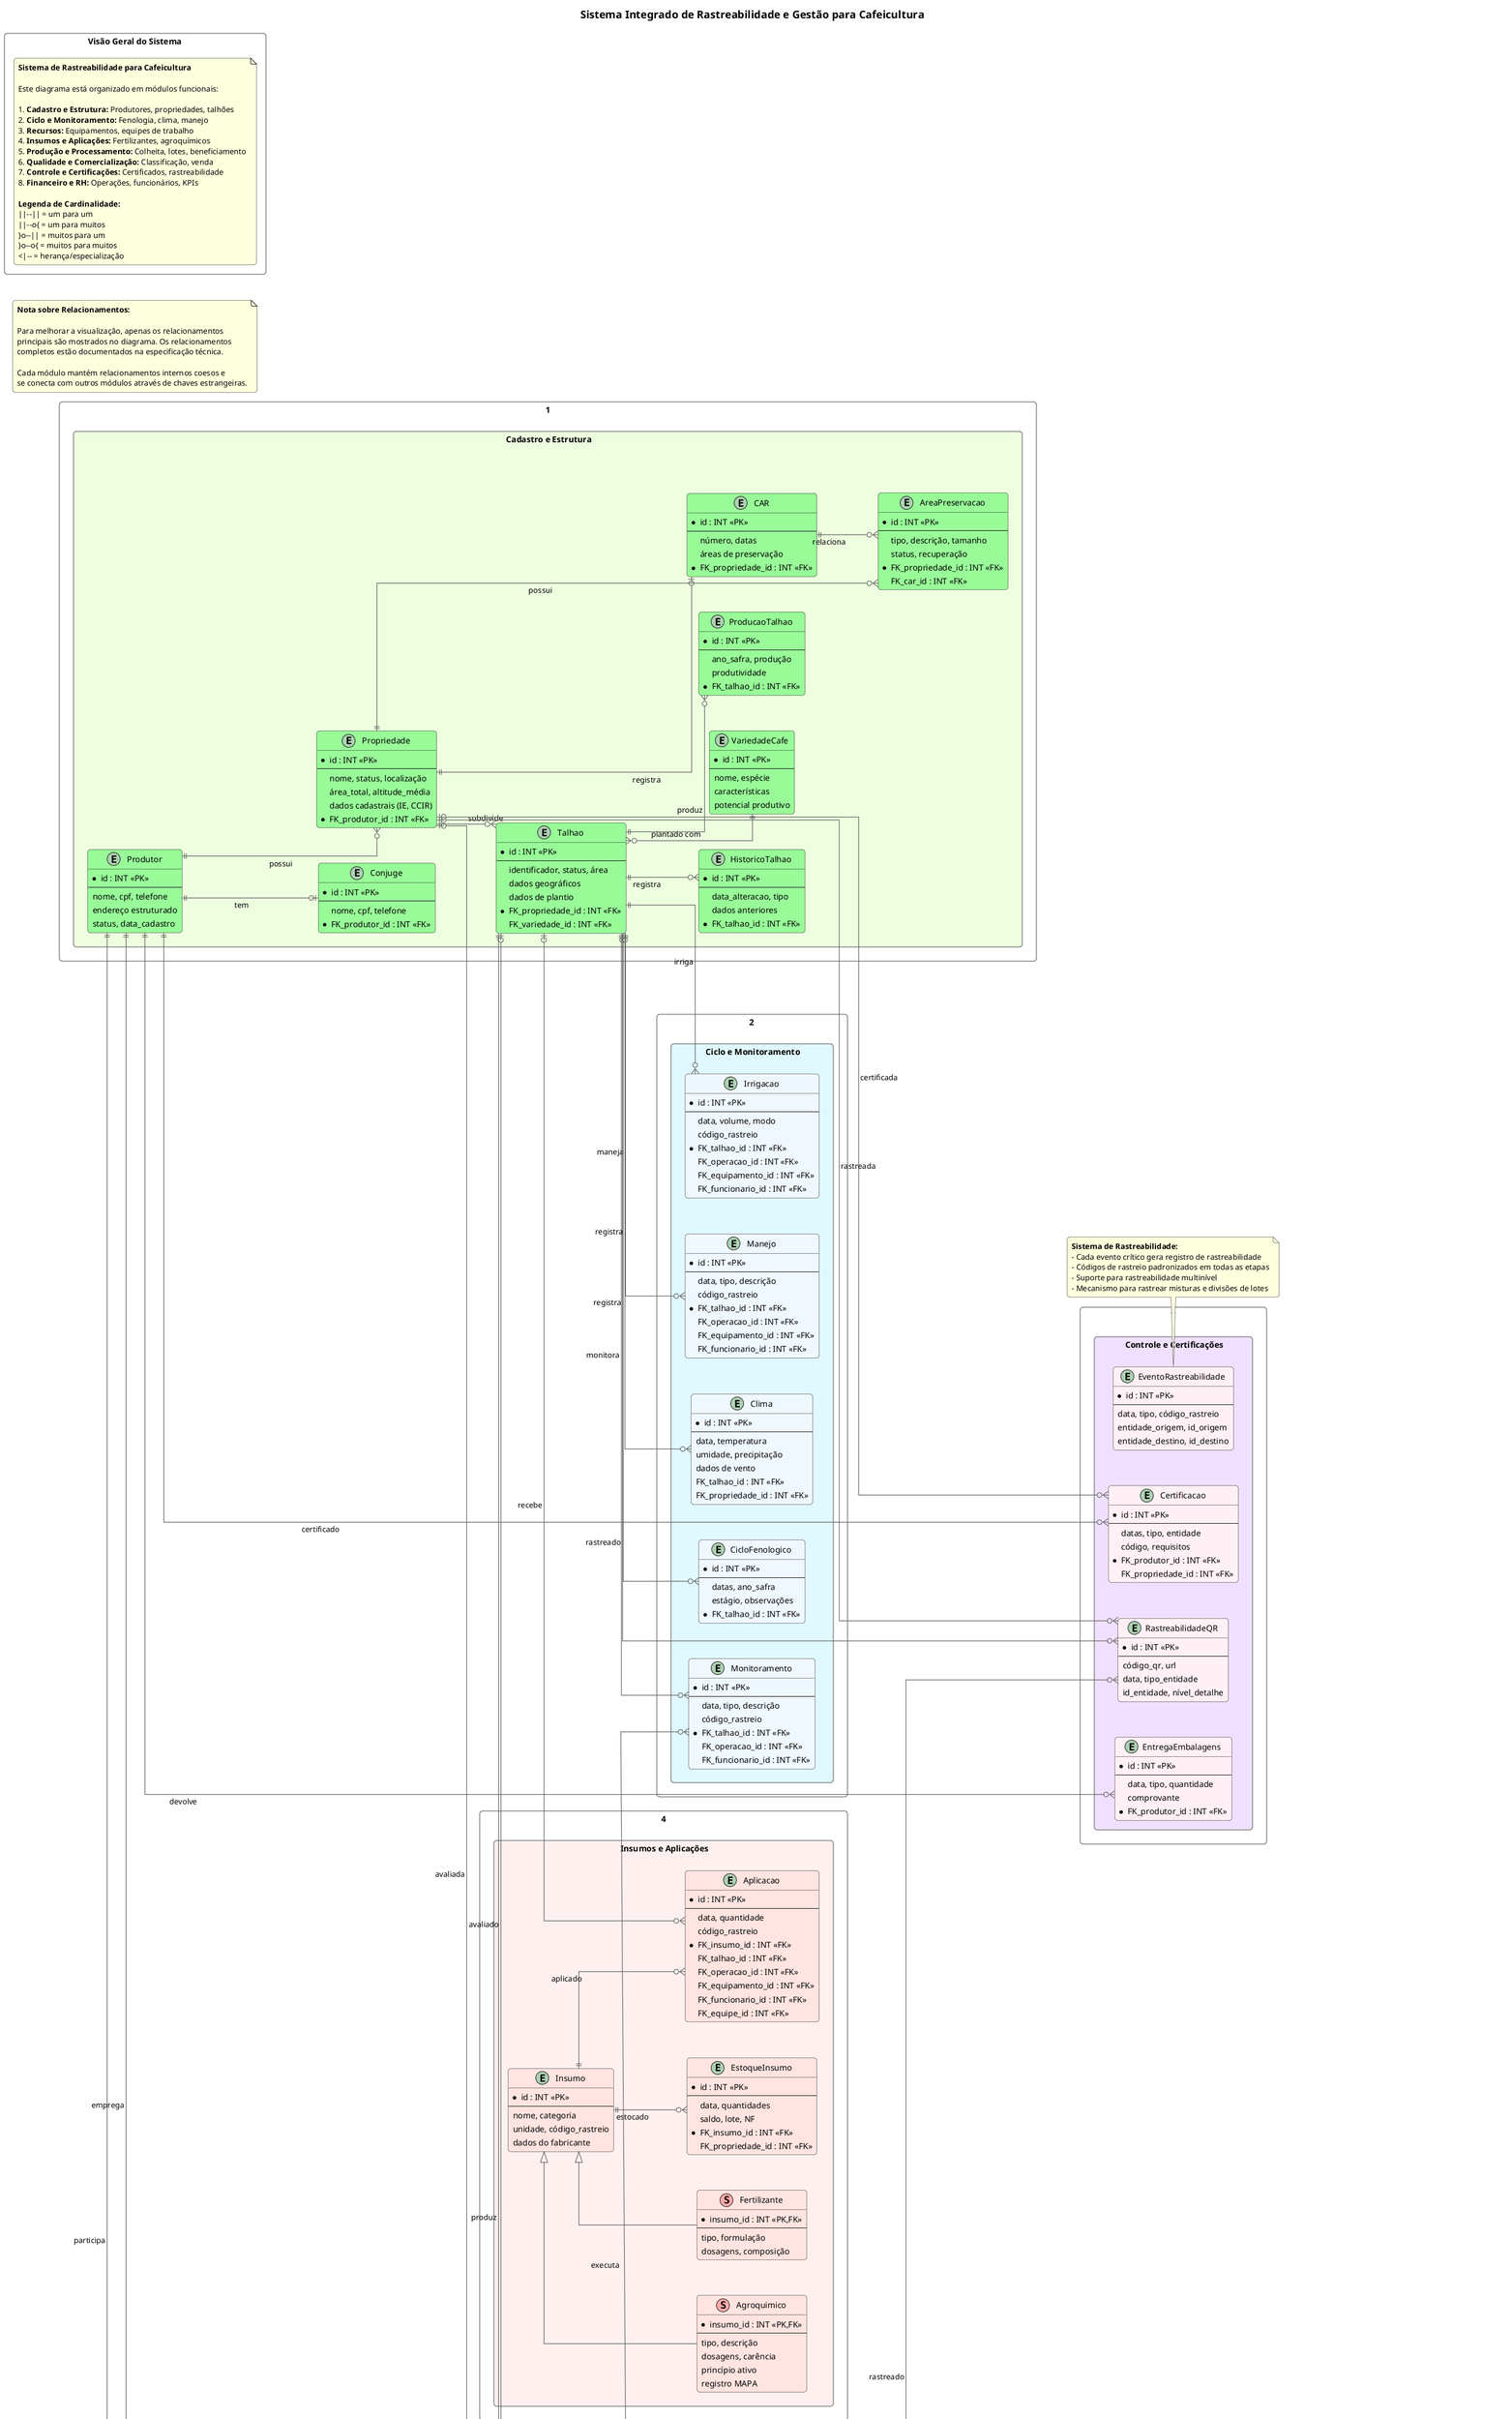 @startuml CoffeeHub
' Layout e configurações visuais
left to right direction
skinparam nodesep 60
skinparam ranksep 100
skinparam packagePadding 10
skinparam packageMargin 15
skinparam padding 2
skinparam roundCorner 10
skinparam linetype ortho
skinparam shadowing false
skinparam MaxEntityWidth 200
skinparam MinEntityWidth 100
skinparam entityAttributeIconSize 0
skinparam packageStyle rectangle

' Melhorias visuais 
skinparam ArrowColor #666666
skinparam ArrowThickness 1.2
skinparam BackgroundColor white
skinparam TitleFontSize 18
skinparam TitleFontStyle bold

' Cores e estilos para pacotes e entidades
skinparam package {
  BackgroundColor transparent
  BorderColor gray
  BorderThickness 1.5
  FontStyle bold
  FontSize 14
}

skinparam entity {
  BackgroundColor white
  BorderColor #333333
  BorderThickness 1
  FontSize 12
  AttributeFontSize 11
  AttributeFontColor #333333
  FontStyle plain
  StereotypeFontSize 10
}

' Título do diagrama
title Sistema Integrado de Rastreabilidade e Gestão para Cafeicultura

' ==============================
' VISÃO GERAL DO SISTEMA
' ==============================
package "Visão Geral do Sistema" {
  note as N1
    <b>Sistema de Rastreabilidade para Cafeicultura</b>
    
    Este diagrama está organizado em módulos funcionais:
    
    1. <b>Cadastro e Estrutura:</b> Produtores, propriedades, talhões
    2. <b>Ciclo e Monitoramento:</b> Fenologia, clima, manejo
    3. <b>Recursos:</b> Equipamentos, equipes de trabalho
    4. <b>Insumos e Aplicações:</b> Fertilizantes, agroquímicos
    5. <b>Produção e Processamento:</b> Colheita, lotes, beneficiamento
    6. <b>Qualidade e Comercialização:</b> Classificação, venda
    7. <b>Controle e Certificações:</b> Certificados, rastreabilidade
    8. <b>Financeiro e RH:</b> Operações, funcionários, KPIs
    
    <b>Legenda de Cardinalidade:</b>
    ||--|| = um para um
    ||--o{ = um para muitos
    }o--|| = muitos para um
    }o--o{ = muitos para muitos
    <|-- = herança/especialização
  end note
}

' ==============================
' Cadastro e Estrutura - MÓDULO 1
' ==============================
package "1. Cadastro e Estrutura" #EEFFE0 {
  together {
    entity "Produtor" as Produtor #palegreen {
      * id : INT <<PK>>
      --
      nome, cpf, telefone
      endereço estruturado
      status, data_cadastro
    }
    
    entity "Conjuge" as Conjuge #palegreen {
      * id : INT <<PK>>
      --
      nome, cpf, telefone
      * FK_produtor_id : INT <<FK>>
    }
    
    entity "Propriedade" as Propriedade #palegreen {
      * id : INT <<PK>>
      --
      nome, status, localização
      área_total, altitude_média
      dados cadastrais (IE, CCIR)
      * FK_produtor_id : INT <<FK>>
    }
  }
  
  together {
    entity "Talhao" as Talhao #palegreen {
      * id : INT <<PK>>
      --
      identificador, status, área
      dados geográficos
      dados de plantio
      * FK_propriedade_id : INT <<FK>>
      FK_variedade_id : INT <<FK>>
    }
    
    entity "HistoricoTalhao" as HistoricoTalhao #palegreen {
      * id : INT <<PK>>
      --
      data_alteracao, tipo
      dados anteriores
      * FK_talhao_id : INT <<FK>>
    }
    
    entity "VariedadeCafe" as VariedadeCafe #palegreen {
      * id : INT <<PK>>
      --
      nome, espécie
      características
      potencial produtivo
    }
  }
  
  together {
    entity "AreaPreservacao" as AreaPreservacao #palegreen {
      * id : INT <<PK>>
      --
      tipo, descrição, tamanho
      status, recuperação
      * FK_propriedade_id : INT <<FK>>
      FK_car_id : INT <<FK>>
    }
    
    entity "CAR" as CAR #palegreen {
      * id : INT <<PK>>
      --
      número, datas
      áreas de preservação
      * FK_propriedade_id : INT <<FK>>
    }
    
    entity "ProducaoTalhao" as ProducaoTalhao #palegreen {
      * id : INT <<PK>>
      --
      ano_safra, produção
      produtividade
      * FK_talhao_id : INT <<FK>>
    }
  }
}

' ==============================
' Ciclo e Monitoramento - MÓDULO 2
' ==============================
package "2. Ciclo e Monitoramento" #E0F8FF {
  together {
    entity "CicloFenologico" as CicloFenologico #aliceblue {
      * id : INT <<PK>>
      --
      datas, ano_safra
      estágio, observações
      * FK_talhao_id : INT <<FK>>
    }
    
    entity "Monitoramento" as Monitoramento #aliceblue {
      * id : INT <<PK>>
      --
      data, tipo, descrição
      código_rastreio
      * FK_talhao_id : INT <<FK>>
      FK_operacao_id : INT <<FK>>
      FK_funcionario_id : INT <<FK>>
    }
  }
  
  together {
    entity "Clima" as Clima #aliceblue {
      * id : INT <<PK>>
      --
      data, temperatura
      umidade, precipitação
      dados de vento
      FK_talhao_id : INT <<FK>>
      FK_propriedade_id : INT <<FK>>
    }
    
    entity "Irrigacao" as Irrigacao #aliceblue {
      * id : INT <<PK>>
      --
      data, volume, modo
      código_rastreio
      * FK_talhao_id : INT <<FK>>
      FK_operacao_id : INT <<FK>>
      FK_equipamento_id : INT <<FK>>
      FK_funcionario_id : INT <<FK>>
    }
    
    entity "Manejo" as Manejo #aliceblue {
      * id : INT <<PK>>
      --
      data, tipo, descrição
      código_rastreio
      * FK_talhao_id : INT <<FK>>
      FK_operacao_id : INT <<FK>>
      FK_equipamento_id : INT <<FK>>
      FK_funcionario_id : INT <<FK>>
    }
  }
}

' ==============================
' Recursos - MÓDULO 3
' ==============================
package "3. Recursos" #FFE0E0 {
  entity "Equipamento" as Equipamento #mistyrose {
    * id : INT <<PK>>
    --
    tipo, identificação
    marca, modelo, ano
    status, dados técnicos
  }
  
  entity "EquipeMaoObra" as EquipeMaoObra #mistyrose {
    * id : INT <<PK>>
    --
    nome, descrição
    data_formação
    * FK_lider_id : INT <<FK>>
  }
  
  entity "MembroEquipe" as MembroEquipe #mistyrose {
    * id : INT <<PK>>
    --
    datas, função
    * FK_equipe_id : INT <<FK>>
    * FK_funcionario_id : INT <<FK>>
  }
}

' ==============================
' Insumos e Aplicações - MÓDULO 4
' ==============================
package "4. Insumos e Aplicações" #FFF0F0 {
  together {
    entity "Insumo" as Insumo #mistyrose {
      * id : INT <<PK>>
      --
      nome, categoria
      unidade, código_rastreio
      dados do fabricante
    }
    
    entity "EstoqueInsumo" as EstoqueInsumo #mistyrose {
      * id : INT <<PK>>
      --
      data, quantidades
      saldo, lote, NF
      * FK_insumo_id : INT <<FK>>
      FK_propriedade_id : INT <<FK>>
    }
    
    entity "Aplicacao" as Aplicacao #mistyrose {
      * id : INT <<PK>>
      --
      data, quantidade
      código_rastreio
      * FK_insumo_id : INT <<FK>>
      FK_talhao_id : INT <<FK>>
      FK_operacao_id : INT <<FK>>
      FK_equipamento_id : INT <<FK>>
      FK_funcionario_id : INT <<FK>>
      FK_equipe_id : INT <<FK>>
    }
  }
  
  together {
    entity "Fertilizante" as Fertiliz << (S,#FFAAAA) >> #mistyrose {
      * insumo_id : INT <<PK,FK>>
      --
      tipo, formulação
      dosagens, composição
    }
    
    entity "Agroquimico" as Agroquim << (S,#FFAAAA) >> #mistyrose {
      * insumo_id : INT <<PK,FK>>
      --
      tipo, descrição
      dosagens, carência
      princípio ativo
      registro MAPA
    }
  }
}

' ==============================
' Produção e Processamento - MÓDULO 5
' ==============================
package "5. Produção e Processamento" #F0F0FF {
  together {
    entity "Colheita" as Colheita #lavender {
      * id : INT <<PK>>
      --
      data, quantidade
      método, maturação
      código_rastreio
      * FK_talhao_id : INT <<FK>>
      FK_operacao_id : INT <<FK>>
      FK_equipamento_id : INT <<FK>>
      FK_equipe_id : INT <<FK>>
    }
    
    entity "Lote" as Lote #lavender {
      * id : INT <<PK>>
      --
      código, status
      data_criação
      * FK_colheita_id : INT <<FK>>
    }
    
    entity "RecebimentoMoega" as RecebimentoMoega #lavender {
      * id : INT <<PK>>
      --
      data, quantidade
      código_rastreio
      * FK_lote_id : INT <<FK>>
      FK_equipamento_id : INT <<FK>>
      FK_funcionario_id : INT <<FK>>
    }
  }
  
  together {
    entity "ProcessamentoCafe" as ProcCafe #lavender {
      * id : INT <<PK>>
      --
      datas, tipo, status
      código_rastreio
      * FK_lote_id : INT <<FK>>
      FK_operacao_id : INT <<FK>>
      FK_responsavel_id : INT <<FK>>
    }
    
    entity "EtapaPreparoCafe" as EtapaPreparoCafe #lavender {
      * id : INT <<PK>>
      --
      tipo, datas
      percentuais
      * FK_processamento_id : INT <<FK>>
    }
    
    entity "EtapaSecagem" as EtapaSecagem #lavender {
      * id : INT <<PK>>
      --
      método, datas
      umidade, temperatura
      * FK_processamento_id : INT <<FK>>
    }
    
    entity "EtapaBeneficiamento" as EtapaBeneficiamento #lavender {
      * id : INT <<PK>>
      --
      datas, umidade
      sacas, rendimento
      * FK_processamento_id : INT <<FK>>
    }
  }
  
  together {
    entity "Armazenamento" as Armazen #lavender {
      * id : INT <<PK>>
      --
      datas, local
      condições ambientais
      código_rastreio
      * FK_lote_id : INT <<FK>>
      FK_operacao_id : INT <<FK>>
    }
    
    entity "LoteComposicao" as LoteComposicao #lavender {
      * id : INT <<PK>>
      --
      data, tipo_operação
      quantidade, percentual
      * FK_lote_origem_id : INT <<FK>>
      * FK_lote_destino_id : INT <<FK>>
    }
  }
}

' ==============================
' Qualidade e Comercialização - MÓDULO 6
' ==============================
package "6. Qualidade e Comercialização" #FFF8E0 {
  together {
    entity "ClassificacaoCafe" as ClassifCafe #lemonchiffon {
      * id : INT <<PK>>
      --
      data, tipo, peneira
      características físicas
      * FK_lote_id : INT <<FK>>
      FK_operacao_id : INT <<FK>>
      * FK_classificador_id : INT <<FK>>
    }
    
    entity "PerfilSensorial" as PerfilSens #lemonchiffon {
      * id : INT <<PK>>
      --
      data, metodologia
      atributos sensoriais
      pontuação_final
      * FK_lote_id : INT <<FK>>
      FK_operacao_id : INT <<FK>>
      * FK_degustador_id : INT <<FK>>
    }
  }
  
  together {
    entity "MovimentacaoLote" as MovLote #lemonchiffon {
      * id : INT <<PK>>
      --
      data, origem, destino
      transportador, documento
      código_rastreio
      * FK_lote_id : INT <<FK>>
      FK_operacao_id : INT <<FK>>
    }
    
    entity "Comercializacao" as Comercial #lemonchiffon {
      * id : INT <<PK>>
      --
      data, quantidade
      valor, comprador
      nota_fiscal, código_rastreio
      * FK_lote_id : INT <<FK>>
      FK_operacao_id : INT <<FK>>
    }
  }
}

' ==============================
' Controle e Certificações - MÓDULO 7
' ==============================
package "7. Controle e Certificações" #F0E0FF {
  together {
    entity "Certificacao" as Cert #lavenderblush {
      * id : INT <<PK>>
      --
      datas, tipo, entidade
      código, requisitos
      * FK_produtor_id : INT <<FK>>
      FK_propriedade_id : INT <<FK>>
    }
    
    entity "RastreabilidadeQR" as RastreioQR #lavenderblush {
      * id : INT <<PK>>
      --
      código_qr, url
      data, tipo_entidade
      id_entidade, nível_detalhe
    }
    
    entity "EventoRastreabilidade" as EventoRastreio #lavenderblush {
      * id : INT <<PK>>
      --
      data, tipo, código_rastreio
      entidade_origem, id_origem
      entidade_destino, id_destino
    }
  }
  
  entity "EntregaEmbalagens" as EntEmb #lavenderblush {
    * id : INT <<PK>>
    --
    data, tipo, quantidade
    comprovante
    * FK_produtor_id : INT <<FK>>
  }
}

' ==============================
' Financeiro e RH - MÓDULO 8
' ==============================
package "8. Financeiro e RH" #E0E0E0 {
  together {
    entity "Operacao" as Operacao #gainsboro {
      * id : INT <<PK>>
      --
      data, tipo, descrição
      valor, categoria
      dados financeiros
    }
    
    entity "Funcionario" as Func #gainsboro {
      * id : INT <<PK>>
      --
      nome, contato, cargo
      dados pessoais
      dados contratuais
      * FK_produtor_id : INT <<FK>>
    }
    
    entity "Capacitacao" as Capacitacao #gainsboro {
      * id : INT <<PK>>
      --
      tipo, nome, datas
      carga_horária, instrutor
      * FK_produtor_id : INT <<FK>>
      FK_funcionario_id : INT <<FK>>
      FK_operacao_id : INT <<FK>>
    }
  }
  
  together {
    entity "IndicadorDesempenho" as KPI #gainsboro {
      * id : INT <<PK>>
      --
      nome, categoria
      unidade, descrição
      fórmula, meta
    }
    
    entity "MedicaoIndicador" as MedicaoKPI #gainsboro {
      * id : INT <<PK>>
      --
      data, período
      valor, observações
      * FK_indicador_id : INT <<FK>>
      FK_propriedade_id : INT <<FK>>
      FK_talhao_id : INT <<FK>>
    }
  }
}

' ==============================
' RELACIONAMENTOS PRINCIPAIS
' ==============================

' Nota sobre relacionamentos
note as RelNote
  <b>Nota sobre Relacionamentos:</b>
  
  Para melhorar a visualização, apenas os relacionamentos
  principais são mostrados no diagrama. Os relacionamentos
  completos estão documentados na especificação técnica.
  
  Cada módulo mantém relacionamentos internos coesos e
  se conecta com outros módulos através de chaves estrangeiras.
end note

' Relacionamentos do Módulo 1 - Cadastro e Estrutura
Produtor ||--o{ Propriedade : possui
Produtor ||--o| Conjuge : tem
Propriedade ||--o{ Talhao : subdivide
Propriedade ||--o{ AreaPreservacao : possui
Propriedade ||--o| CAR : registra
Talhao ||--o{ HistoricoTalhao : registra
Talhao }o--|| VariedadeCafe : plantado com
Talhao ||--o{ ProducaoTalhao : produz
CAR ||--o{ AreaPreservacao : relaciona

' Relacionamentos do Módulo 2 - Ciclo e Monitoramento
Talhao ||--o{ CicloFenologico : registra
Talhao ||--o{ Monitoramento : monitora
Talhao ||--o{ Irrigacao : irriga
Talhao ||--o{ Manejo : maneja
Talhao |o--o{ Clima : registra

' Relacionamentos do Módulo 3 - Recursos
Func ||--o{ EquipeMaoObra : lidera
EquipeMaoObra ||--o{ MembroEquipe : composta
Func ||--o{ MembroEquipe : participa

' Relacionamentos do Módulo 4 - Insumos e Aplicações
Insumo <|-- Fertiliz
Insumo <|-- Agroquim
Insumo ||--o{ EstoqueInsumo : estocado
Insumo ||--o{ Aplicacao : aplicado
Talhao |o--o{ Aplicacao : recebe

' Relacionamentos do Módulo 5 - Produção e Processamento
Talhao ||--o{ Colheita : produz
Colheita ||--o{ Lote : gera
Lote ||--o{ RecebimentoMoega : recebido
Lote ||--o{ ProcCafe : processado
ProcCafe ||--o{ EtapaPreparoCafe : prepara
ProcCafe ||--o{ EtapaSecagem : seca
ProcCafe ||--o{ EtapaBeneficiamento : beneficia
Lote |o--o{ Armazen : armazenado
Lote ||--o{ LoteComposicao : origem
Lote ||--o{ LoteComposicao : destino

' Relacionamentos do Módulo 6 - Qualidade e Comercialização
Lote ||--o{ ClassifCafe : classificado
Lote ||--o{ PerfilSens : avaliado
Lote ||--o{ MovLote : movimentado
Lote ||--o{ Comercial : vendido

' Relacionamentos do Módulo 7 - Controle e Certificações
Produtor ||--o{ Cert : certificado
Propriedade |o--o{ Cert : certificada
Produtor ||--o{ EntEmb : devolve
Lote |o--o{ RastreioQR : rastreado
Talhao |o--o{ RastreioQR : rastreado
Propriedade |o--o{ RastreioQR : rastreada

' Relacionamentos do Módulo 8 - Financeiro e RH
Produtor ||--o{ Func : emprega
Produtor ||--o{ Capacitacao : participa
Func |o--o{ Capacitacao : recebe
KPI ||--o{ MedicaoKPI : medido
Propriedade |o--o{ MedicaoKPI : avaliada
Talhao |o--o{ MedicaoKPI : avaliado

' Relacionamentos entre módulos - Principais apenas
Func |o--o{ Monitoramento : executa
Func |o--o{ ClassifCafe : classifica
Func |o--o{ PerfilSens : degusta
Func |o--o{ ProcCafe : responsável
Equipamento |o--o{ Colheita : utilizado
EquipeMaoObra |o--o{ Colheita : realiza
Operacao ||--o{ Colheita : financia
Operacao ||--o{ ProcCafe : financia
Operacao ||--o{ Comercial : registra

' Nota sobre rastreabilidade
note bottom of EventoRastreio
  <b>Sistema de Rastreabilidade:</b>
  - Cada evento crítico gera registro de rastreabilidade
  - Códigos de rastreio padronizados em todas as etapas
  - Suporte para rastreabilidade multinível
  - Mecanismo para rastrear misturas e divisões de lotes
end note
@enduml
